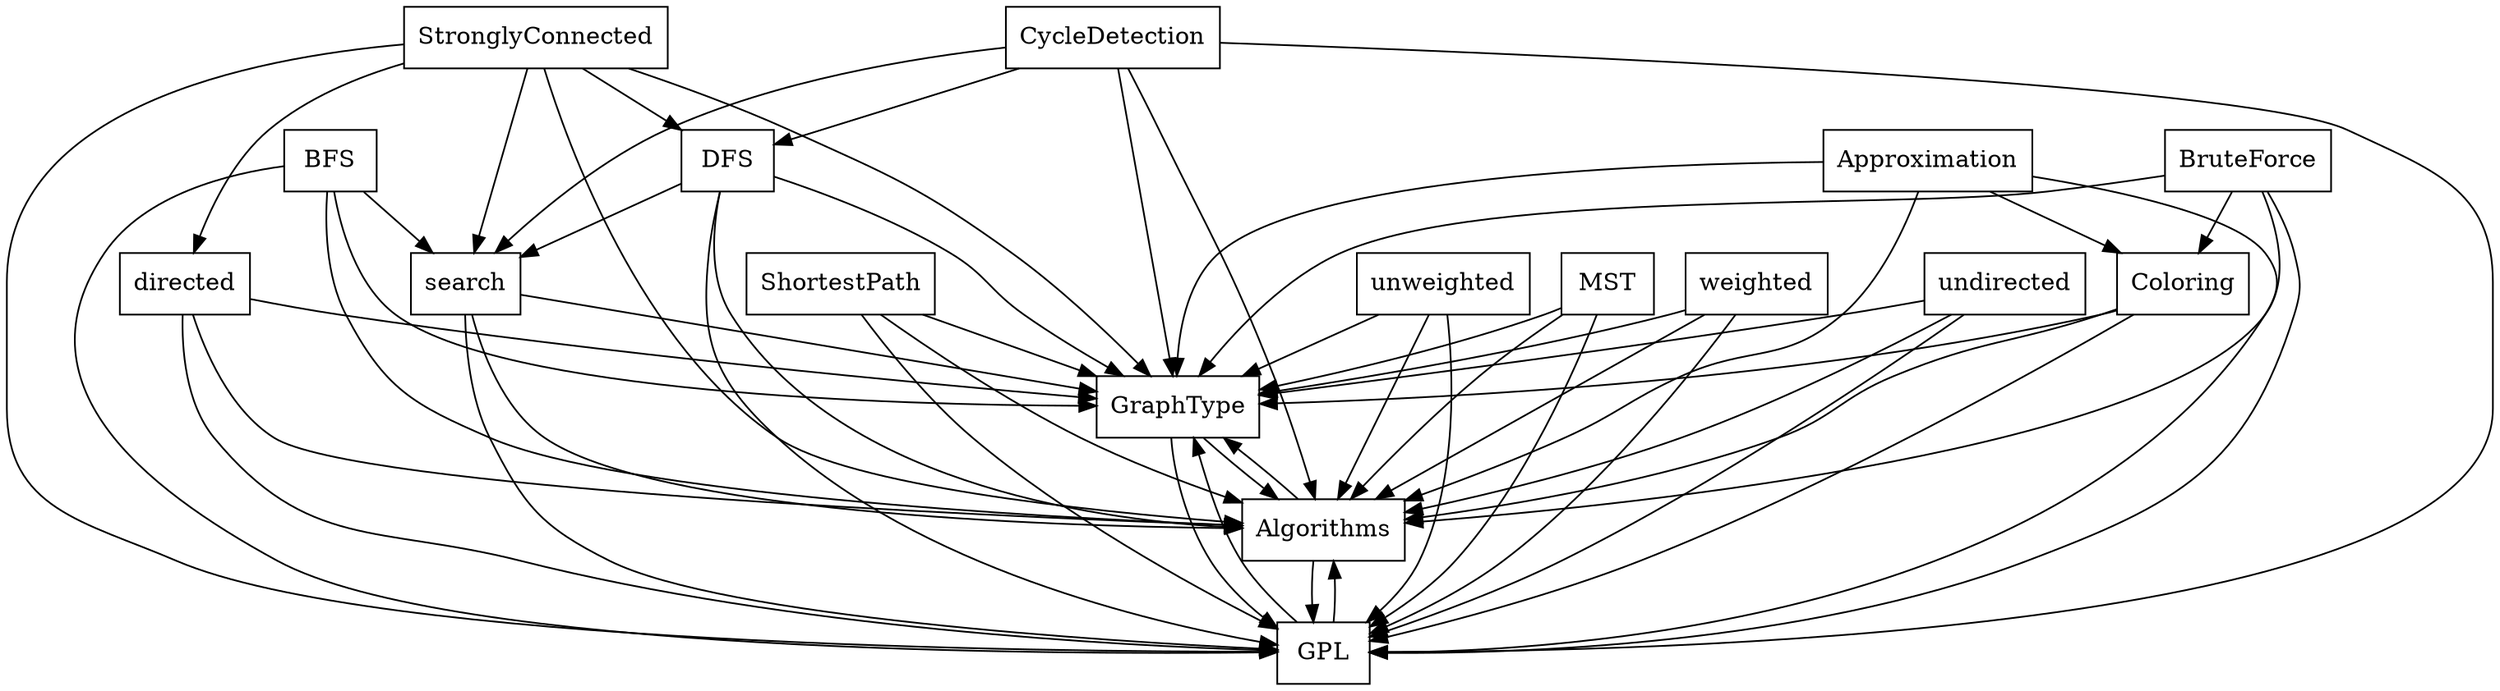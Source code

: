 digraph{
graph [rankdir=TB];
node [shape=box];
edge [arrowhead=normal];
0[label="GraphType",]
1[label="ShortestPath",]
2[label="Algorithms",]
3[label="StronglyConnected",]
4[label="DFS",]
5[label="GPL",]
6[label="weighted",]
7[label="undirected",]
8[label="search",]
9[label="BruteForce",]
10[label="directed",]
11[label="BFS",]
12[label="unweighted",]
13[label="CycleDetection",]
14[label="Approximation",]
15[label="MST",]
16[label="Coloring",]
0->2[label="",]
0->5[label="",]
1->0[label="",]
1->2[label="",]
1->5[label="",]
2->0[label="",]
2->5[label="",]
3->0[label="",]
3->2[label="",]
3->4[label="",]
3->5[label="",]
3->8[label="",]
3->10[label="",]
4->0[label="",]
4->2[label="",]
4->5[label="",]
4->8[label="",]
5->0[label="",]
5->2[label="",]
6->0[label="",]
6->2[label="",]
6->5[label="",]
7->0[label="",]
7->2[label="",]
7->5[label="",]
8->0[label="",]
8->2[label="",]
8->5[label="",]
9->0[label="",]
9->2[label="",]
9->5[label="",]
9->16[label="",]
10->0[label="",]
10->2[label="",]
10->5[label="",]
11->0[label="",]
11->2[label="",]
11->5[label="",]
11->8[label="",]
12->0[label="",]
12->2[label="",]
12->5[label="",]
13->0[label="",]
13->2[label="",]
13->4[label="",]
13->5[label="",]
13->8[label="",]
14->0[label="",]
14->2[label="",]
14->5[label="",]
14->16[label="",]
15->0[label="",]
15->2[label="",]
15->5[label="",]
16->0[label="",]
16->2[label="",]
16->5[label="",]
}
